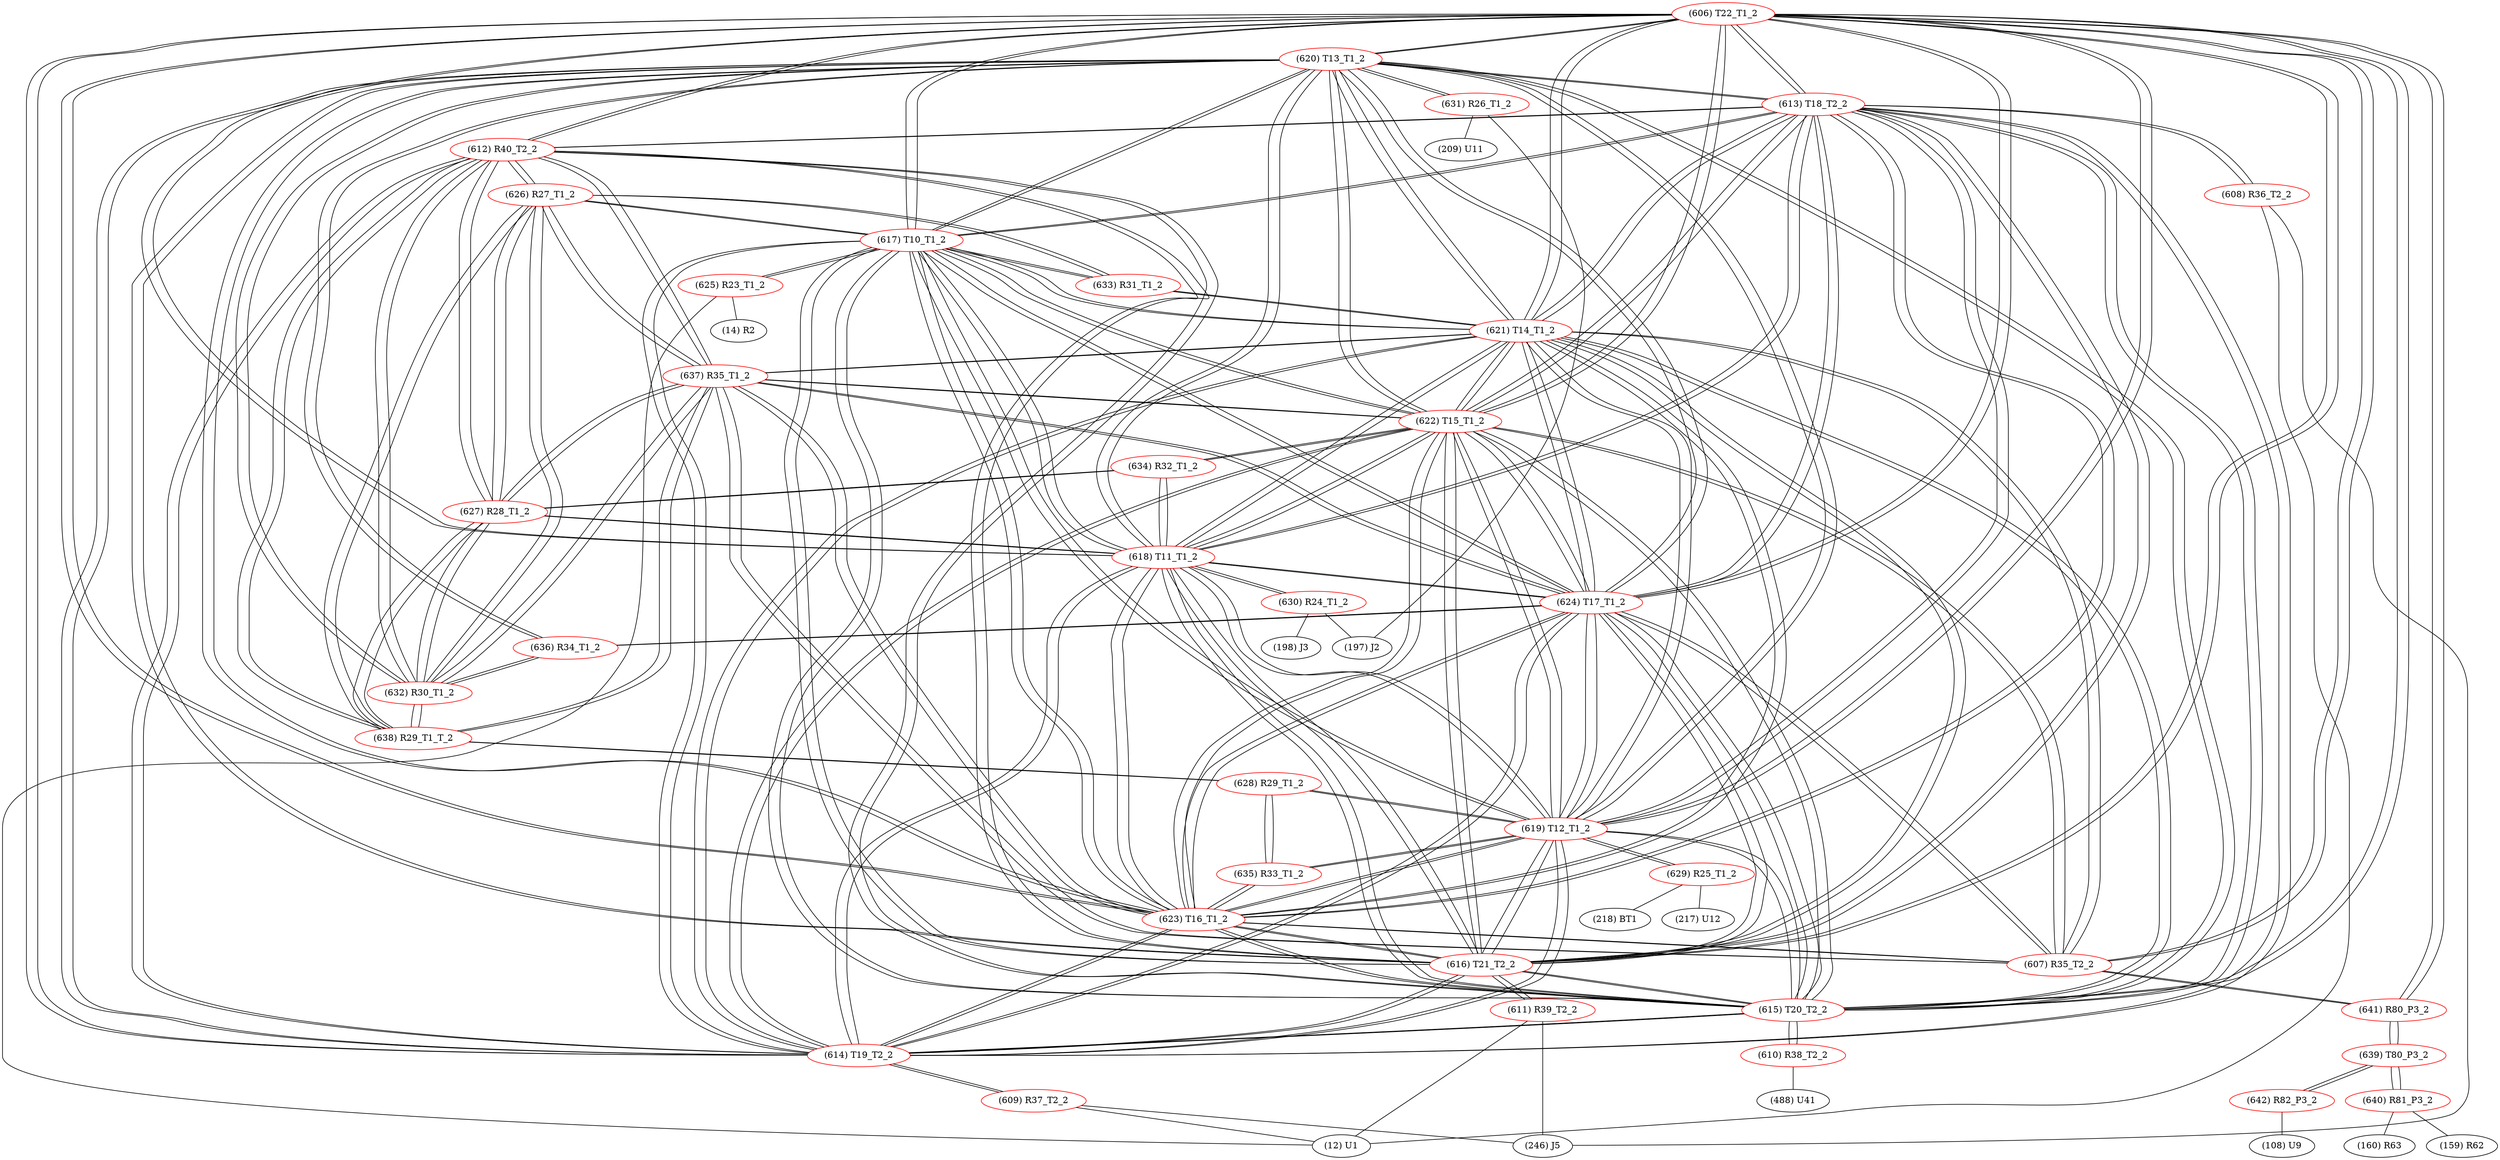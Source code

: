 graph {
	606 [label="(606) T22_T1_2" color=red]
	620 [label="(620) T13_T1_2"]
	613 [label="(613) T18_T2_2"]
	614 [label="(614) T19_T2_2"]
	619 [label="(619) T12_T1_2"]
	622 [label="(622) T15_T1_2"]
	621 [label="(621) T14_T1_2"]
	615 [label="(615) T20_T2_2"]
	616 [label="(616) T21_T2_2"]
	618 [label="(618) T11_T1_2"]
	617 [label="(617) T10_T1_2"]
	623 [label="(623) T16_T1_2"]
	624 [label="(624) T17_T1_2"]
	612 [label="(612) R40_T2_2"]
	641 [label="(641) R80_P3_2"]
	607 [label="(607) R35_T2_2"]
	607 [label="(607) R35_T2_2" color=red]
	622 [label="(622) T15_T1_2"]
	623 [label="(623) T16_T1_2"]
	621 [label="(621) T14_T1_2"]
	624 [label="(624) T17_T1_2"]
	637 [label="(637) R35_T1_2"]
	641 [label="(641) R80_P3_2"]
	606 [label="(606) T22_T1_2"]
	608 [label="(608) R36_T2_2" color=red]
	12 [label="(12) U1"]
	246 [label="(246) J5"]
	613 [label="(613) T18_T2_2"]
	609 [label="(609) R37_T2_2" color=red]
	246 [label="(246) J5"]
	12 [label="(12) U1"]
	614 [label="(614) T19_T2_2"]
	610 [label="(610) R38_T2_2" color=red]
	488 [label="(488) U41"]
	615 [label="(615) T20_T2_2"]
	611 [label="(611) R39_T2_2" color=red]
	246 [label="(246) J5"]
	12 [label="(12) U1"]
	616 [label="(616) T21_T2_2"]
	612 [label="(612) R40_T2_2" color=red]
	614 [label="(614) T19_T2_2"]
	615 [label="(615) T20_T2_2"]
	616 [label="(616) T21_T2_2"]
	606 [label="(606) T22_T1_2"]
	613 [label="(613) T18_T2_2"]
	638 [label="(638) R29_T1_T_2"]
	627 [label="(627) R28_T1_2"]
	632 [label="(632) R30_T1_2"]
	626 [label="(626) R27_T1_2"]
	637 [label="(637) R35_T1_2"]
	613 [label="(613) T18_T2_2" color=red]
	620 [label="(620) T13_T1_2"]
	614 [label="(614) T19_T2_2"]
	619 [label="(619) T12_T1_2"]
	622 [label="(622) T15_T1_2"]
	621 [label="(621) T14_T1_2"]
	615 [label="(615) T20_T2_2"]
	616 [label="(616) T21_T2_2"]
	618 [label="(618) T11_T1_2"]
	617 [label="(617) T10_T1_2"]
	606 [label="(606) T22_T1_2"]
	623 [label="(623) T16_T1_2"]
	624 [label="(624) T17_T1_2"]
	612 [label="(612) R40_T2_2"]
	608 [label="(608) R36_T2_2"]
	614 [label="(614) T19_T2_2" color=red]
	620 [label="(620) T13_T1_2"]
	613 [label="(613) T18_T2_2"]
	619 [label="(619) T12_T1_2"]
	622 [label="(622) T15_T1_2"]
	621 [label="(621) T14_T1_2"]
	615 [label="(615) T20_T2_2"]
	616 [label="(616) T21_T2_2"]
	618 [label="(618) T11_T1_2"]
	617 [label="(617) T10_T1_2"]
	606 [label="(606) T22_T1_2"]
	623 [label="(623) T16_T1_2"]
	624 [label="(624) T17_T1_2"]
	612 [label="(612) R40_T2_2"]
	609 [label="(609) R37_T2_2"]
	615 [label="(615) T20_T2_2" color=red]
	620 [label="(620) T13_T1_2"]
	613 [label="(613) T18_T2_2"]
	614 [label="(614) T19_T2_2"]
	619 [label="(619) T12_T1_2"]
	622 [label="(622) T15_T1_2"]
	621 [label="(621) T14_T1_2"]
	616 [label="(616) T21_T2_2"]
	618 [label="(618) T11_T1_2"]
	617 [label="(617) T10_T1_2"]
	606 [label="(606) T22_T1_2"]
	623 [label="(623) T16_T1_2"]
	624 [label="(624) T17_T1_2"]
	612 [label="(612) R40_T2_2"]
	610 [label="(610) R38_T2_2"]
	616 [label="(616) T21_T2_2" color=red]
	620 [label="(620) T13_T1_2"]
	613 [label="(613) T18_T2_2"]
	614 [label="(614) T19_T2_2"]
	619 [label="(619) T12_T1_2"]
	622 [label="(622) T15_T1_2"]
	621 [label="(621) T14_T1_2"]
	615 [label="(615) T20_T2_2"]
	618 [label="(618) T11_T1_2"]
	617 [label="(617) T10_T1_2"]
	606 [label="(606) T22_T1_2"]
	623 [label="(623) T16_T1_2"]
	624 [label="(624) T17_T1_2"]
	612 [label="(612) R40_T2_2"]
	611 [label="(611) R39_T2_2"]
	617 [label="(617) T10_T1_2" color=red]
	620 [label="(620) T13_T1_2"]
	613 [label="(613) T18_T2_2"]
	614 [label="(614) T19_T2_2"]
	619 [label="(619) T12_T1_2"]
	622 [label="(622) T15_T1_2"]
	621 [label="(621) T14_T1_2"]
	615 [label="(615) T20_T2_2"]
	616 [label="(616) T21_T2_2"]
	618 [label="(618) T11_T1_2"]
	606 [label="(606) T22_T1_2"]
	623 [label="(623) T16_T1_2"]
	624 [label="(624) T17_T1_2"]
	625 [label="(625) R23_T1_2"]
	626 [label="(626) R27_T1_2"]
	633 [label="(633) R31_T1_2"]
	618 [label="(618) T11_T1_2" color=red]
	620 [label="(620) T13_T1_2"]
	613 [label="(613) T18_T2_2"]
	614 [label="(614) T19_T2_2"]
	619 [label="(619) T12_T1_2"]
	622 [label="(622) T15_T1_2"]
	621 [label="(621) T14_T1_2"]
	615 [label="(615) T20_T2_2"]
	616 [label="(616) T21_T2_2"]
	617 [label="(617) T10_T1_2"]
	606 [label="(606) T22_T1_2"]
	623 [label="(623) T16_T1_2"]
	624 [label="(624) T17_T1_2"]
	630 [label="(630) R24_T1_2"]
	634 [label="(634) R32_T1_2"]
	627 [label="(627) R28_T1_2"]
	619 [label="(619) T12_T1_2" color=red]
	620 [label="(620) T13_T1_2"]
	613 [label="(613) T18_T2_2"]
	614 [label="(614) T19_T2_2"]
	622 [label="(622) T15_T1_2"]
	621 [label="(621) T14_T1_2"]
	615 [label="(615) T20_T2_2"]
	616 [label="(616) T21_T2_2"]
	618 [label="(618) T11_T1_2"]
	617 [label="(617) T10_T1_2"]
	606 [label="(606) T22_T1_2"]
	623 [label="(623) T16_T1_2"]
	624 [label="(624) T17_T1_2"]
	635 [label="(635) R33_T1_2"]
	628 [label="(628) R29_T1_2"]
	629 [label="(629) R25_T1_2"]
	620 [label="(620) T13_T1_2" color=red]
	613 [label="(613) T18_T2_2"]
	614 [label="(614) T19_T2_2"]
	619 [label="(619) T12_T1_2"]
	622 [label="(622) T15_T1_2"]
	621 [label="(621) T14_T1_2"]
	615 [label="(615) T20_T2_2"]
	616 [label="(616) T21_T2_2"]
	618 [label="(618) T11_T1_2"]
	617 [label="(617) T10_T1_2"]
	606 [label="(606) T22_T1_2"]
	623 [label="(623) T16_T1_2"]
	624 [label="(624) T17_T1_2"]
	632 [label="(632) R30_T1_2"]
	636 [label="(636) R34_T1_2"]
	631 [label="(631) R26_T1_2"]
	621 [label="(621) T14_T1_2" color=red]
	620 [label="(620) T13_T1_2"]
	613 [label="(613) T18_T2_2"]
	614 [label="(614) T19_T2_2"]
	619 [label="(619) T12_T1_2"]
	622 [label="(622) T15_T1_2"]
	615 [label="(615) T20_T2_2"]
	616 [label="(616) T21_T2_2"]
	618 [label="(618) T11_T1_2"]
	617 [label="(617) T10_T1_2"]
	606 [label="(606) T22_T1_2"]
	623 [label="(623) T16_T1_2"]
	624 [label="(624) T17_T1_2"]
	607 [label="(607) R35_T2_2"]
	637 [label="(637) R35_T1_2"]
	633 [label="(633) R31_T1_2"]
	622 [label="(622) T15_T1_2" color=red]
	620 [label="(620) T13_T1_2"]
	613 [label="(613) T18_T2_2"]
	614 [label="(614) T19_T2_2"]
	619 [label="(619) T12_T1_2"]
	621 [label="(621) T14_T1_2"]
	615 [label="(615) T20_T2_2"]
	616 [label="(616) T21_T2_2"]
	618 [label="(618) T11_T1_2"]
	617 [label="(617) T10_T1_2"]
	606 [label="(606) T22_T1_2"]
	623 [label="(623) T16_T1_2"]
	624 [label="(624) T17_T1_2"]
	607 [label="(607) R35_T2_2"]
	637 [label="(637) R35_T1_2"]
	634 [label="(634) R32_T1_2"]
	623 [label="(623) T16_T1_2" color=red]
	620 [label="(620) T13_T1_2"]
	613 [label="(613) T18_T2_2"]
	614 [label="(614) T19_T2_2"]
	619 [label="(619) T12_T1_2"]
	622 [label="(622) T15_T1_2"]
	621 [label="(621) T14_T1_2"]
	615 [label="(615) T20_T2_2"]
	616 [label="(616) T21_T2_2"]
	618 [label="(618) T11_T1_2"]
	617 [label="(617) T10_T1_2"]
	606 [label="(606) T22_T1_2"]
	624 [label="(624) T17_T1_2"]
	607 [label="(607) R35_T2_2"]
	637 [label="(637) R35_T1_2"]
	635 [label="(635) R33_T1_2"]
	624 [label="(624) T17_T1_2" color=red]
	620 [label="(620) T13_T1_2"]
	613 [label="(613) T18_T2_2"]
	614 [label="(614) T19_T2_2"]
	619 [label="(619) T12_T1_2"]
	622 [label="(622) T15_T1_2"]
	621 [label="(621) T14_T1_2"]
	615 [label="(615) T20_T2_2"]
	616 [label="(616) T21_T2_2"]
	618 [label="(618) T11_T1_2"]
	617 [label="(617) T10_T1_2"]
	606 [label="(606) T22_T1_2"]
	623 [label="(623) T16_T1_2"]
	607 [label="(607) R35_T2_2"]
	637 [label="(637) R35_T1_2"]
	636 [label="(636) R34_T1_2"]
	625 [label="(625) R23_T1_2" color=red]
	14 [label="(14) R2"]
	12 [label="(12) U1"]
	617 [label="(617) T10_T1_2"]
	626 [label="(626) R27_T1_2" color=red]
	612 [label="(612) R40_T2_2"]
	638 [label="(638) R29_T1_T_2"]
	627 [label="(627) R28_T1_2"]
	632 [label="(632) R30_T1_2"]
	637 [label="(637) R35_T1_2"]
	617 [label="(617) T10_T1_2"]
	633 [label="(633) R31_T1_2"]
	627 [label="(627) R28_T1_2" color=red]
	612 [label="(612) R40_T2_2"]
	638 [label="(638) R29_T1_T_2"]
	632 [label="(632) R30_T1_2"]
	626 [label="(626) R27_T1_2"]
	637 [label="(637) R35_T1_2"]
	634 [label="(634) R32_T1_2"]
	618 [label="(618) T11_T1_2"]
	628 [label="(628) R29_T1_2" color=red]
	635 [label="(635) R33_T1_2"]
	619 [label="(619) T12_T1_2"]
	638 [label="(638) R29_T1_T_2"]
	629 [label="(629) R25_T1_2" color=red]
	217 [label="(217) U12"]
	218 [label="(218) BT1"]
	619 [label="(619) T12_T1_2"]
	630 [label="(630) R24_T1_2" color=red]
	197 [label="(197) J2"]
	198 [label="(198) J3"]
	618 [label="(618) T11_T1_2"]
	631 [label="(631) R26_T1_2" color=red]
	209 [label="(209) U11"]
	197 [label="(197) J2"]
	620 [label="(620) T13_T1_2"]
	632 [label="(632) R30_T1_2" color=red]
	612 [label="(612) R40_T2_2"]
	638 [label="(638) R29_T1_T_2"]
	627 [label="(627) R28_T1_2"]
	626 [label="(626) R27_T1_2"]
	637 [label="(637) R35_T1_2"]
	636 [label="(636) R34_T1_2"]
	620 [label="(620) T13_T1_2"]
	633 [label="(633) R31_T1_2" color=red]
	626 [label="(626) R27_T1_2"]
	617 [label="(617) T10_T1_2"]
	621 [label="(621) T14_T1_2"]
	634 [label="(634) R32_T1_2" color=red]
	622 [label="(622) T15_T1_2"]
	618 [label="(618) T11_T1_2"]
	627 [label="(627) R28_T1_2"]
	635 [label="(635) R33_T1_2" color=red]
	623 [label="(623) T16_T1_2"]
	619 [label="(619) T12_T1_2"]
	628 [label="(628) R29_T1_2"]
	636 [label="(636) R34_T1_2" color=red]
	624 [label="(624) T17_T1_2"]
	632 [label="(632) R30_T1_2"]
	620 [label="(620) T13_T1_2"]
	637 [label="(637) R35_T1_2" color=red]
	622 [label="(622) T15_T1_2"]
	623 [label="(623) T16_T1_2"]
	621 [label="(621) T14_T1_2"]
	624 [label="(624) T17_T1_2"]
	607 [label="(607) R35_T2_2"]
	612 [label="(612) R40_T2_2"]
	638 [label="(638) R29_T1_T_2"]
	627 [label="(627) R28_T1_2"]
	632 [label="(632) R30_T1_2"]
	626 [label="(626) R27_T1_2"]
	638 [label="(638) R29_T1_T_2" color=red]
	612 [label="(612) R40_T2_2"]
	627 [label="(627) R28_T1_2"]
	632 [label="(632) R30_T1_2"]
	626 [label="(626) R27_T1_2"]
	637 [label="(637) R35_T1_2"]
	628 [label="(628) R29_T1_2"]
	639 [label="(639) T80_P3_2" color=red]
	640 [label="(640) R81_P3_2"]
	642 [label="(642) R82_P3_2"]
	641 [label="(641) R80_P3_2"]
	640 [label="(640) R81_P3_2" color=red]
	160 [label="(160) R63"]
	159 [label="(159) R62"]
	639 [label="(639) T80_P3_2"]
	641 [label="(641) R80_P3_2" color=red]
	606 [label="(606) T22_T1_2"]
	607 [label="(607) R35_T2_2"]
	639 [label="(639) T80_P3_2"]
	642 [label="(642) R82_P3_2" color=red]
	108 [label="(108) U9"]
	639 [label="(639) T80_P3_2"]
	606 -- 620
	606 -- 613
	606 -- 614
	606 -- 619
	606 -- 622
	606 -- 621
	606 -- 615
	606 -- 616
	606 -- 618
	606 -- 617
	606 -- 623
	606 -- 624
	606 -- 612
	606 -- 641
	606 -- 607
	607 -- 622
	607 -- 623
	607 -- 621
	607 -- 624
	607 -- 637
	607 -- 641
	607 -- 606
	608 -- 12
	608 -- 246
	608 -- 613
	609 -- 246
	609 -- 12
	609 -- 614
	610 -- 488
	610 -- 615
	611 -- 246
	611 -- 12
	611 -- 616
	612 -- 614
	612 -- 615
	612 -- 616
	612 -- 606
	612 -- 613
	612 -- 638
	612 -- 627
	612 -- 632
	612 -- 626
	612 -- 637
	613 -- 620
	613 -- 614
	613 -- 619
	613 -- 622
	613 -- 621
	613 -- 615
	613 -- 616
	613 -- 618
	613 -- 617
	613 -- 606
	613 -- 623
	613 -- 624
	613 -- 612
	613 -- 608
	614 -- 620
	614 -- 613
	614 -- 619
	614 -- 622
	614 -- 621
	614 -- 615
	614 -- 616
	614 -- 618
	614 -- 617
	614 -- 606
	614 -- 623
	614 -- 624
	614 -- 612
	614 -- 609
	615 -- 620
	615 -- 613
	615 -- 614
	615 -- 619
	615 -- 622
	615 -- 621
	615 -- 616
	615 -- 618
	615 -- 617
	615 -- 606
	615 -- 623
	615 -- 624
	615 -- 612
	615 -- 610
	616 -- 620
	616 -- 613
	616 -- 614
	616 -- 619
	616 -- 622
	616 -- 621
	616 -- 615
	616 -- 618
	616 -- 617
	616 -- 606
	616 -- 623
	616 -- 624
	616 -- 612
	616 -- 611
	617 -- 620
	617 -- 613
	617 -- 614
	617 -- 619
	617 -- 622
	617 -- 621
	617 -- 615
	617 -- 616
	617 -- 618
	617 -- 606
	617 -- 623
	617 -- 624
	617 -- 625
	617 -- 626
	617 -- 633
	618 -- 620
	618 -- 613
	618 -- 614
	618 -- 619
	618 -- 622
	618 -- 621
	618 -- 615
	618 -- 616
	618 -- 617
	618 -- 606
	618 -- 623
	618 -- 624
	618 -- 630
	618 -- 634
	618 -- 627
	619 -- 620
	619 -- 613
	619 -- 614
	619 -- 622
	619 -- 621
	619 -- 615
	619 -- 616
	619 -- 618
	619 -- 617
	619 -- 606
	619 -- 623
	619 -- 624
	619 -- 635
	619 -- 628
	619 -- 629
	620 -- 613
	620 -- 614
	620 -- 619
	620 -- 622
	620 -- 621
	620 -- 615
	620 -- 616
	620 -- 618
	620 -- 617
	620 -- 606
	620 -- 623
	620 -- 624
	620 -- 632
	620 -- 636
	620 -- 631
	621 -- 620
	621 -- 613
	621 -- 614
	621 -- 619
	621 -- 622
	621 -- 615
	621 -- 616
	621 -- 618
	621 -- 617
	621 -- 606
	621 -- 623
	621 -- 624
	621 -- 607
	621 -- 637
	621 -- 633
	622 -- 620
	622 -- 613
	622 -- 614
	622 -- 619
	622 -- 621
	622 -- 615
	622 -- 616
	622 -- 618
	622 -- 617
	622 -- 606
	622 -- 623
	622 -- 624
	622 -- 607
	622 -- 637
	622 -- 634
	623 -- 620
	623 -- 613
	623 -- 614
	623 -- 619
	623 -- 622
	623 -- 621
	623 -- 615
	623 -- 616
	623 -- 618
	623 -- 617
	623 -- 606
	623 -- 624
	623 -- 607
	623 -- 637
	623 -- 635
	624 -- 620
	624 -- 613
	624 -- 614
	624 -- 619
	624 -- 622
	624 -- 621
	624 -- 615
	624 -- 616
	624 -- 618
	624 -- 617
	624 -- 606
	624 -- 623
	624 -- 607
	624 -- 637
	624 -- 636
	625 -- 14
	625 -- 12
	625 -- 617
	626 -- 612
	626 -- 638
	626 -- 627
	626 -- 632
	626 -- 637
	626 -- 617
	626 -- 633
	627 -- 612
	627 -- 638
	627 -- 632
	627 -- 626
	627 -- 637
	627 -- 634
	627 -- 618
	628 -- 635
	628 -- 619
	628 -- 638
	629 -- 217
	629 -- 218
	629 -- 619
	630 -- 197
	630 -- 198
	630 -- 618
	631 -- 209
	631 -- 197
	631 -- 620
	632 -- 612
	632 -- 638
	632 -- 627
	632 -- 626
	632 -- 637
	632 -- 636
	632 -- 620
	633 -- 626
	633 -- 617
	633 -- 621
	634 -- 622
	634 -- 618
	634 -- 627
	635 -- 623
	635 -- 619
	635 -- 628
	636 -- 624
	636 -- 632
	636 -- 620
	637 -- 622
	637 -- 623
	637 -- 621
	637 -- 624
	637 -- 607
	637 -- 612
	637 -- 638
	637 -- 627
	637 -- 632
	637 -- 626
	638 -- 612
	638 -- 627
	638 -- 632
	638 -- 626
	638 -- 637
	638 -- 628
	639 -- 640
	639 -- 642
	639 -- 641
	640 -- 160
	640 -- 159
	640 -- 639
	641 -- 606
	641 -- 607
	641 -- 639
	642 -- 108
	642 -- 639
}